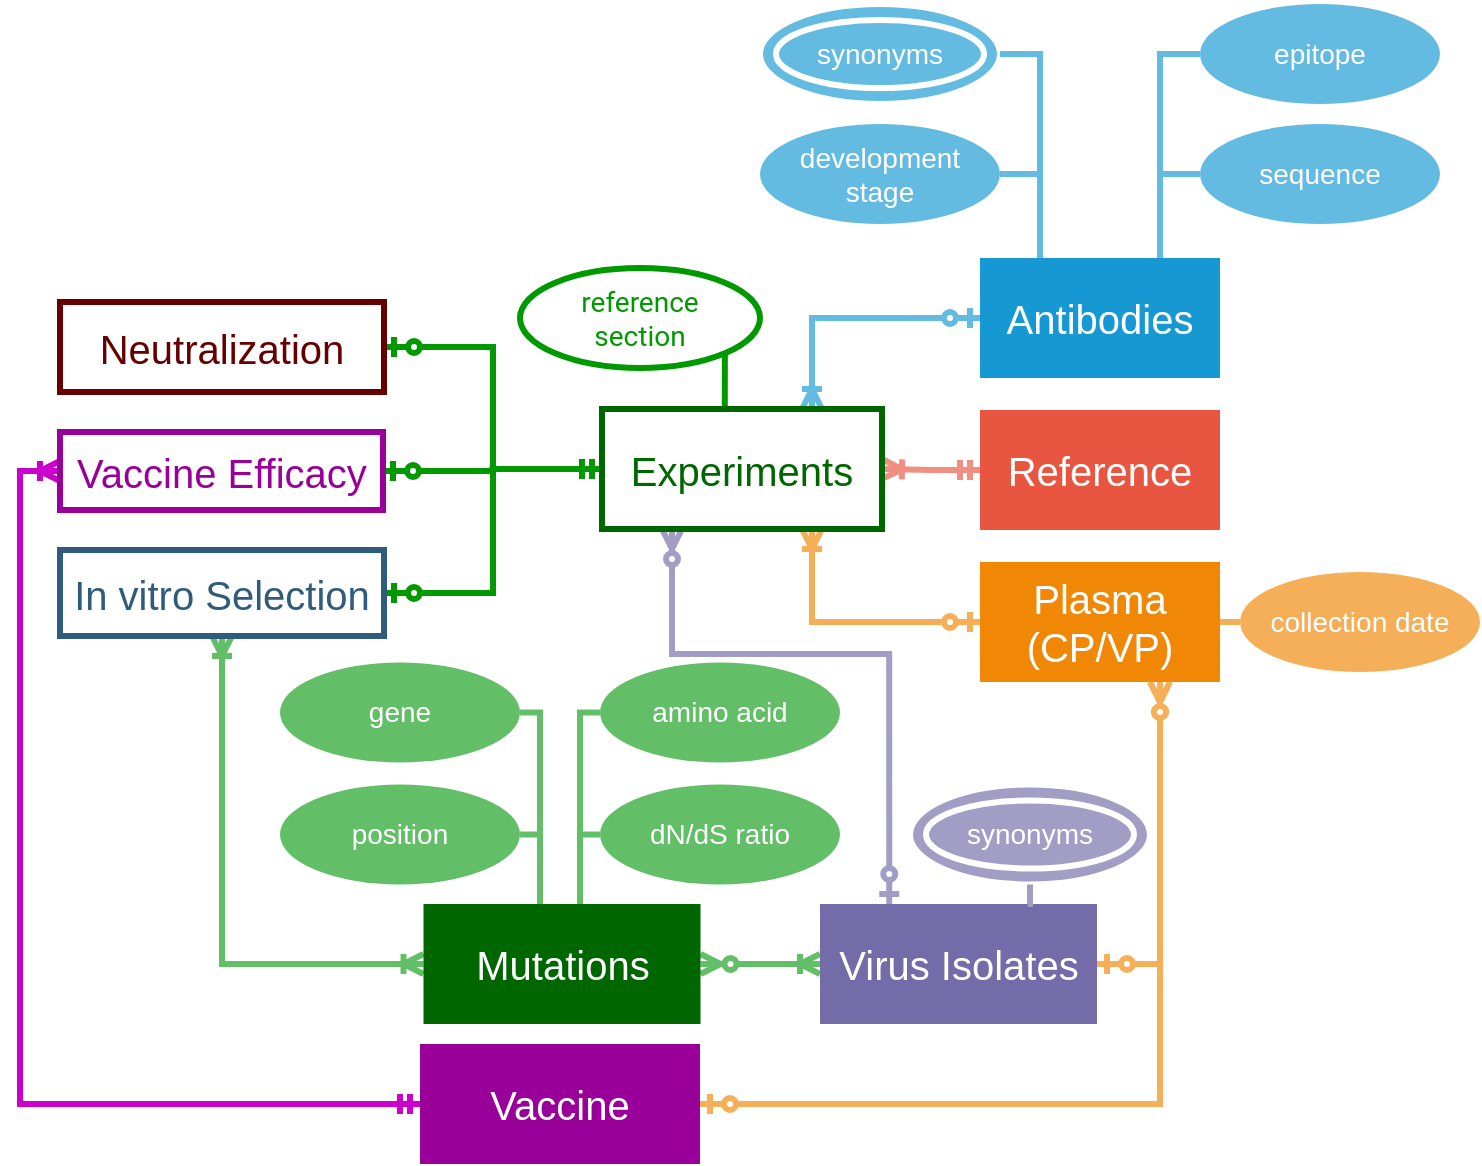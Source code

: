 <mxfile version="14.4.7" type="device"><diagram id="6a731a19-8d31-9384-78a2-239565b7b9f0" name="Page-1"><mxGraphModel dx="443" dy="1317" grid="1" gridSize="10" guides="1" tooltips="1" connect="1" arrows="1" fold="1" page="1" pageScale="1" pageWidth="1100" pageHeight="850" background="none" math="0" shadow="0"><root><mxCell id="0"/><mxCell id="1" parent="0"/><mxCell id="fvaxQrKXBU15W44Pk6EW-1768" style="edgeStyle=orthogonalEdgeStyle;rounded=0;jumpStyle=none;orthogonalLoop=1;jettySize=auto;html=1;exitX=0.75;exitY=1;exitDx=0;exitDy=0;startArrow=ERzeroToMany;startFill=1;endArrow=ERzeroToOne;endFill=1;strokeWidth=3;fontSize=14;fontColor=#5F8BAC;strokeColor=#F5AF58;entryX=1;entryY=0.5;entryDx=0;entryDy=0;" edge="1" parent="1" source="fvaxQrKXBU15W44Pk6EW-1640" target="fvaxQrKXBU15W44Pk6EW-1612"><mxGeometry relative="1" as="geometry"><mxPoint x="464" y="-65" as="targetPoint"/><Array as="points"><mxPoint x="755" y="-235"/></Array></mxGeometry></mxCell><mxCell id="fvaxQrKXBU15W44Pk6EW-1787" style="edgeStyle=orthogonalEdgeStyle;rounded=0;jumpStyle=none;orthogonalLoop=1;jettySize=auto;html=1;exitX=0.5;exitY=1;exitDx=0;exitDy=0;entryX=0;entryY=0.5;entryDx=0;entryDy=0;startArrow=ERoneToMany;startFill=0;endArrow=ERoneToMany;endFill=0;strokeColor=#63BF67;strokeWidth=3;fontSize=14;fontColor=#5F8BAC;" edge="1" parent="1" source="fvaxQrKXBU15W44Pk6EW-1748" target="fvaxQrKXBU15W44Pk6EW-1770"><mxGeometry relative="1" as="geometry"/></mxCell><mxCell id="fvaxQrKXBU15W44Pk6EW-1779" style="edgeStyle=orthogonalEdgeStyle;rounded=0;jumpStyle=none;orthogonalLoop=1;jettySize=auto;html=1;exitX=0;exitY=0.5;exitDx=0;exitDy=0;entryX=1;entryY=0.5;entryDx=0;entryDy=0;startArrow=ERmandOne;startFill=0;endArrow=ERzeroToOne;endFill=1;strokeWidth=3;fontSize=14;fontColor=#5F8BAC;strokeColor=#009900;" edge="1" parent="1" source="fvaxQrKXBU15W44Pk6EW-1778" target="fvaxQrKXBU15W44Pk6EW-1748"><mxGeometry relative="1" as="geometry"/></mxCell><mxCell id="fvaxQrKXBU15W44Pk6EW-1780" style="edgeStyle=orthogonalEdgeStyle;rounded=0;jumpStyle=none;orthogonalLoop=1;jettySize=auto;html=1;exitX=0;exitY=0.5;exitDx=0;exitDy=0;entryX=1;entryY=0.5;entryDx=0;entryDy=0;startArrow=ERmandOne;startFill=0;endArrow=ERzeroToOne;endFill=1;strokeWidth=3;fontSize=14;fontColor=#009900;strokeColor=#009900;" edge="1" parent="1" source="fvaxQrKXBU15W44Pk6EW-1778" target="fvaxQrKXBU15W44Pk6EW-1660"><mxGeometry relative="1" as="geometry"/></mxCell><mxCell id="fvaxQrKXBU15W44Pk6EW-1781" style="edgeStyle=orthogonalEdgeStyle;rounded=0;jumpStyle=none;orthogonalLoop=1;jettySize=auto;html=1;exitX=0;exitY=0.5;exitDx=0;exitDy=0;entryX=1;entryY=0.5;entryDx=0;entryDy=0;startArrow=ERmandOne;startFill=0;endArrow=ERzeroToOne;endFill=1;strokeWidth=3;fontSize=14;fontColor=#009900;strokeColor=#009900;" edge="1" parent="1" source="fvaxQrKXBU15W44Pk6EW-1778" target="fvaxQrKXBU15W44Pk6EW-1721"><mxGeometry relative="1" as="geometry"/></mxCell><mxCell id="fvaxQrKXBU15W44Pk6EW-1788" style="edgeStyle=orthogonalEdgeStyle;rounded=0;jumpStyle=none;orthogonalLoop=1;jettySize=auto;html=1;exitX=0.75;exitY=0;exitDx=0;exitDy=0;entryX=0;entryY=0.5;entryDx=0;entryDy=0;startArrow=ERoneToMany;startFill=0;endArrow=ERzeroToOne;endFill=1;strokeWidth=3;fontSize=14;fontColor=#5F8BAC;strokeColor=#64BBE2;" edge="1" parent="1" source="fvaxQrKXBU15W44Pk6EW-1778" target="fvaxQrKXBU15W44Pk6EW-1546"><mxGeometry relative="1" as="geometry"/></mxCell><mxCell id="fvaxQrKXBU15W44Pk6EW-1791" style="edgeStyle=orthogonalEdgeStyle;rounded=0;jumpStyle=none;orthogonalLoop=1;jettySize=auto;html=1;exitX=0.75;exitY=1;exitDx=0;exitDy=0;entryX=0;entryY=0.5;entryDx=0;entryDy=0;startArrow=ERoneToMany;startFill=0;endArrow=ERzeroToOne;endFill=1;strokeWidth=3;fontSize=14;fontColor=#5F8BAC;strokeColor=#F5AF58;" edge="1" parent="1" source="fvaxQrKXBU15W44Pk6EW-1778" target="fvaxQrKXBU15W44Pk6EW-1640"><mxGeometry relative="1" as="geometry"/></mxCell><mxCell id="fvaxQrKXBU15W44Pk6EW-1798" style="edgeStyle=orthogonalEdgeStyle;rounded=0;jumpStyle=none;orthogonalLoop=1;jettySize=auto;html=1;exitX=0.25;exitY=1;exitDx=0;exitDy=0;entryX=0.25;entryY=0;entryDx=0;entryDy=0;startArrow=ERzeroToMany;startFill=1;endArrow=ERzeroToOne;endFill=1;strokeColor=#A29DC5;strokeWidth=3;fontSize=14;fontColor=#009900;" edge="1" parent="1" source="fvaxQrKXBU15W44Pk6EW-1778" target="fvaxQrKXBU15W44Pk6EW-1612"><mxGeometry relative="1" as="geometry"><Array as="points"><mxPoint x="511" y="-390"/><mxPoint x="620" y="-390"/></Array></mxGeometry></mxCell><mxCell id="fvaxQrKXBU15W44Pk6EW-1785" style="edgeStyle=orthogonalEdgeStyle;rounded=0;jumpStyle=none;orthogonalLoop=1;jettySize=auto;html=1;exitX=0;exitY=0.5;exitDx=0;exitDy=0;entryX=0;entryY=0.5;entryDx=0;entryDy=0;startArrow=ERmandOne;startFill=0;endArrow=ERoneToMany;endFill=0;strokeWidth=3;fontSize=14;fontColor=#5F8BAC;strokeColor=#CC00CC;" edge="1" parent="1" source="fvaxQrKXBU15W44Pk6EW-1775" target="fvaxQrKXBU15W44Pk6EW-1660"><mxGeometry relative="1" as="geometry"/></mxCell><mxCell id="fvaxQrKXBU15W44Pk6EW-1786" style="edgeStyle=orthogonalEdgeStyle;rounded=0;jumpStyle=none;orthogonalLoop=1;jettySize=auto;html=1;startArrow=ERzeroToOne;startFill=1;endArrow=ERzeroToMany;endFill=1;strokeWidth=3;fontSize=14;fontColor=#5F8BAC;entryX=0.75;entryY=1;entryDx=0;entryDy=0;strokeColor=#F5AF58;exitX=1;exitY=0.5;exitDx=0;exitDy=0;" edge="1" parent="1" source="fvaxQrKXBU15W44Pk6EW-1775" target="fvaxQrKXBU15W44Pk6EW-1640"><mxGeometry relative="1" as="geometry"><mxPoint x="215" y="-95" as="sourcePoint"/><mxPoint x="735" y="-325" as="targetPoint"/><Array as="points"><mxPoint x="755" y="-165"/></Array></mxGeometry></mxCell><mxCell id="fvaxQrKXBU15W44Pk6EW-1775" value="&lt;font color=&quot;#ffffff&quot;&gt;&lt;span style=&quot;font-size: 20px&quot;&gt;Vaccine&lt;/span&gt;&lt;/font&gt;" style="rounded=0;whiteSpace=wrap;html=1;strokeColor=none;fillColor=#990099;" vertex="1" parent="1"><mxGeometry x="385" y="-195" width="140" height="60" as="geometry"/></mxCell><mxCell id="fvaxQrKXBU15W44Pk6EW-1790" style="edgeStyle=orthogonalEdgeStyle;rounded=0;jumpStyle=none;orthogonalLoop=1;jettySize=auto;html=1;exitX=0;exitY=0.5;exitDx=0;exitDy=0;entryX=1;entryY=0.5;entryDx=0;entryDy=0;startArrow=ERmandOne;startFill=0;endArrow=ERoneToMany;endFill=0;strokeWidth=3;fontSize=14;fontColor=#5F8BAC;strokeColor=#F08E81;" edge="1" parent="1" source="fvaxQrKXBU15W44Pk6EW-1659" target="fvaxQrKXBU15W44Pk6EW-1778"><mxGeometry relative="1" as="geometry"/></mxCell><mxCell id="fvaxQrKXBU15W44Pk6EW-1659" value="&lt;font color=&quot;#ffffff&quot;&gt;&lt;span style=&quot;font-size: 20px&quot;&gt;Reference&lt;br&gt;&lt;/span&gt;&lt;/font&gt;" style="rounded=0;whiteSpace=wrap;html=1;strokeColor=none;fillColor=#E85642;" vertex="1" parent="1"><mxGeometry x="665" y="-512" width="120" height="60" as="geometry"/></mxCell><mxCell id="fvaxQrKXBU15W44Pk6EW-1774" value="" style="edgeStyle=orthogonalEdgeStyle;rounded=0;jumpStyle=none;orthogonalLoop=1;jettySize=auto;html=1;startArrow=ERzeroToMany;startFill=1;endArrow=ERoneToMany;endFill=0;strokeColor=#63BF67;strokeWidth=3;fontSize=14;fontColor=#5F8BAC;entryX=0;entryY=0.5;entryDx=0;entryDy=0;exitX=1;exitY=0.5;exitDx=0;exitDy=0;" edge="1" parent="1" source="fvaxQrKXBU15W44Pk6EW-1770" target="fvaxQrKXBU15W44Pk6EW-1612"><mxGeometry x="295" y="-385.75" as="geometry"/></mxCell><mxCell id="fvaxQrKXBU15W44Pk6EW-1797" value="" style="group" vertex="1" connectable="0" parent="1"><mxGeometry x="315" y="-385.75" width="280" height="180.75" as="geometry"/></mxCell><mxCell id="fvaxQrKXBU15W44Pk6EW-1770" value="&lt;font color=&quot;#ffffff&quot;&gt;&lt;span style=&quot;font-size: 20px&quot;&gt;Mutations&lt;/span&gt;&lt;/font&gt;" style="rounded=0;whiteSpace=wrap;html=1;strokeColor=none;fillColor=#006600;" vertex="1" parent="fvaxQrKXBU15W44Pk6EW-1797"><mxGeometry x="71.75" y="120.75" width="138.5" height="60" as="geometry"/></mxCell><mxCell id="fvaxQrKXBU15W44Pk6EW-1620" value="&lt;font color=&quot;#ffffff&quot; size=&quot;1&quot;&gt;&lt;span style=&quot;font-size: 14px&quot;&gt;gene&lt;/span&gt;&lt;/font&gt;" style="ellipse;whiteSpace=wrap;html=1;strokeColor=none;fillColor=#63BF67;" vertex="1" parent="fvaxQrKXBU15W44Pk6EW-1797"><mxGeometry width="120" height="50" as="geometry"/></mxCell><mxCell id="fvaxQrKXBU15W44Pk6EW-1623" value="&lt;font color=&quot;#ffffff&quot; size=&quot;1&quot;&gt;&lt;span style=&quot;font-size: 14px&quot;&gt;position&lt;/span&gt;&lt;/font&gt;" style="ellipse;whiteSpace=wrap;html=1;strokeColor=none;fillColor=#63BF67;" vertex="1" parent="fvaxQrKXBU15W44Pk6EW-1797"><mxGeometry y="61" width="120" height="50" as="geometry"/></mxCell><mxCell id="fvaxQrKXBU15W44Pk6EW-1624" value="&lt;font color=&quot;#ffffff&quot; size=&quot;1&quot;&gt;&lt;span style=&quot;font-size: 14px&quot;&gt;amino acid&lt;/span&gt;&lt;/font&gt;" style="ellipse;whiteSpace=wrap;html=1;strokeColor=none;fillColor=#63BF67;" vertex="1" parent="fvaxQrKXBU15W44Pk6EW-1797"><mxGeometry x="160" width="120" height="50" as="geometry"/></mxCell><mxCell id="fvaxQrKXBU15W44Pk6EW-1771" value="&lt;font color=&quot;#ffffff&quot; size=&quot;1&quot;&gt;&lt;span style=&quot;font-size: 14px&quot;&gt;dN/dS ratio&lt;/span&gt;&lt;/font&gt;" style="ellipse;whiteSpace=wrap;html=1;strokeColor=none;fillColor=#63BF67;" vertex="1" parent="fvaxQrKXBU15W44Pk6EW-1797"><mxGeometry x="160" y="61" width="120" height="50" as="geometry"/></mxCell><mxCell id="fvaxQrKXBU15W44Pk6EW-1625" style="edgeStyle=orthogonalEdgeStyle;rounded=0;jumpStyle=none;orthogonalLoop=1;jettySize=auto;html=1;entryX=1;entryY=0.5;entryDx=0;entryDy=0;endArrow=none;endFill=0;strokeWidth=3;strokeColor=#63BF67;" edge="1" parent="fvaxQrKXBU15W44Pk6EW-1797" target="fvaxQrKXBU15W44Pk6EW-1620"><mxGeometry x="599" y="-556.5" as="geometry"><mxPoint x="130" y="120.75" as="sourcePoint"/><Array as="points"><mxPoint x="130" y="120.75"/><mxPoint x="130" y="24.75"/></Array></mxGeometry></mxCell><mxCell id="fvaxQrKXBU15W44Pk6EW-1626" style="edgeStyle=orthogonalEdgeStyle;rounded=0;jumpStyle=none;orthogonalLoop=1;jettySize=auto;html=1;endArrow=none;endFill=0;entryX=1;entryY=0.5;entryDx=0;entryDy=0;strokeWidth=3;strokeColor=#63BF67;" edge="1" parent="fvaxQrKXBU15W44Pk6EW-1797" target="fvaxQrKXBU15W44Pk6EW-1623"><mxGeometry x="599" y="-556.5" as="geometry"><mxPoint x="912.5" y="-278" as="targetPoint"/><mxPoint x="130" y="120.75" as="sourcePoint"/><Array as="points"><mxPoint x="130" y="120.75"/><mxPoint x="130" y="85.75"/></Array></mxGeometry></mxCell><mxCell id="fvaxQrKXBU15W44Pk6EW-1627" style="edgeStyle=orthogonalEdgeStyle;rounded=0;jumpStyle=none;orthogonalLoop=1;jettySize=auto;html=1;entryX=0;entryY=0.5;entryDx=0;entryDy=0;endArrow=none;endFill=0;strokeWidth=3;strokeColor=#63BF67;" edge="1" parent="fvaxQrKXBU15W44Pk6EW-1797" target="fvaxQrKXBU15W44Pk6EW-1624"><mxGeometry x="599" y="-556.5" as="geometry"><mxPoint x="150" y="120.75" as="sourcePoint"/><Array as="points"><mxPoint x="150" y="120.75"/><mxPoint x="150" y="24.75"/></Array></mxGeometry></mxCell><mxCell id="fvaxQrKXBU15W44Pk6EW-1772" style="edgeStyle=orthogonalEdgeStyle;rounded=0;jumpStyle=none;orthogonalLoop=1;jettySize=auto;html=1;exitX=0;exitY=0.5;exitDx=0;exitDy=0;startArrow=none;endArrow=none;endFill=0;strokeWidth=3;fontSize=11;fontColor=#000000;strokeColor=#63BF67;" edge="1" parent="fvaxQrKXBU15W44Pk6EW-1797" source="fvaxQrKXBU15W44Pk6EW-1771"><mxGeometry x="760" y="-407" as="geometry"><mxPoint x="150" y="120.75" as="targetPoint"/><Array as="points"><mxPoint x="150" y="85.75"/><mxPoint x="150" y="120.75"/></Array></mxGeometry></mxCell><mxCell id="fvaxQrKXBU15W44Pk6EW-1801" value="" style="group" vertex="1" connectable="0" parent="1"><mxGeometry x="585" y="-324.75" width="165" height="119.75" as="geometry"/></mxCell><mxCell id="fvaxQrKXBU15W44Pk6EW-1615" value="&lt;font color=&quot;#ffffff&quot; size=&quot;1&quot;&gt;&lt;span&gt;&lt;span style=&quot;font-size: 14px&quot;&gt;synonyms&lt;/span&gt;&lt;/span&gt;&lt;/font&gt;" style="ellipse;shape=doubleEllipse;margin=8;whiteSpace=wrap;html=1;align=center;fillColor=#A29DC5;strokeColor=#FFFFFF;strokeWidth=3;fontStyle=0" vertex="1" parent="fvaxQrKXBU15W44Pk6EW-1801"><mxGeometry x="45" width="120" height="50" as="geometry"/></mxCell><mxCell id="fvaxQrKXBU15W44Pk6EW-1612" value="&lt;font color=&quot;#ffffff&quot;&gt;&lt;span style=&quot;font-size: 20px&quot;&gt;Virus Isolates&lt;/span&gt;&lt;/font&gt;" style="rounded=0;whiteSpace=wrap;html=1;strokeColor=none;fillColor=#736CA8;" vertex="1" parent="fvaxQrKXBU15W44Pk6EW-1801"><mxGeometry y="59.75" width="138.5" height="60" as="geometry"/></mxCell><mxCell id="fvaxQrKXBU15W44Pk6EW-1800" style="edgeStyle=orthogonalEdgeStyle;rounded=0;jumpStyle=none;orthogonalLoop=1;jettySize=auto;html=1;exitX=0.75;exitY=0;exitDx=0;exitDy=0;entryX=0.5;entryY=1;entryDx=0;entryDy=0;startArrow=none;startFill=0;endArrow=none;endFill=0;strokeColor=#A29DC5;strokeWidth=3;fontSize=14;fontColor=#009900;" edge="1" parent="fvaxQrKXBU15W44Pk6EW-1801" source="fvaxQrKXBU15W44Pk6EW-1612" target="fvaxQrKXBU15W44Pk6EW-1615"><mxGeometry relative="1" as="geometry"/></mxCell><mxCell id="fvaxQrKXBU15W44Pk6EW-1802" value="" style="group" vertex="1" connectable="0" parent="1"><mxGeometry x="665" y="-436" width="250" height="60" as="geometry"/></mxCell><mxCell id="fvaxQrKXBU15W44Pk6EW-1654" value="&lt;font color=&quot;#ffffff&quot;&gt;&lt;span style=&quot;font-size: 14px&quot;&gt;collection date&lt;/span&gt;&lt;/font&gt;" style="ellipse;whiteSpace=wrap;html=1;strokeColor=none;fillColor=#F5AF58;" vertex="1" parent="fvaxQrKXBU15W44Pk6EW-1802"><mxGeometry x="130" y="5" width="120" height="50" as="geometry"/></mxCell><mxCell id="fvaxQrKXBU15W44Pk6EW-1640" value="&lt;font color=&quot;#ffffff&quot;&gt;&lt;span style=&quot;font-size: 20px&quot;&gt;Plasma&lt;br&gt;(CP/VP)&lt;br&gt;&lt;/span&gt;&lt;/font&gt;" style="rounded=0;whiteSpace=wrap;html=1;strokeColor=none;fillColor=#F08705;" vertex="1" parent="fvaxQrKXBU15W44Pk6EW-1802"><mxGeometry width="120" height="60" as="geometry"/></mxCell><mxCell id="fvaxQrKXBU15W44Pk6EW-1655" style="edgeStyle=orthogonalEdgeStyle;rounded=0;jumpStyle=none;orthogonalLoop=1;jettySize=auto;html=1;exitX=1;exitY=0.5;exitDx=0;exitDy=0;entryX=0;entryY=0.5;entryDx=0;entryDy=0;startArrow=none;startFill=0;endArrow=none;endFill=0;strokeColor=#F5AF58;strokeWidth=3;" edge="1" parent="fvaxQrKXBU15W44Pk6EW-1802" source="fvaxQrKXBU15W44Pk6EW-1640" target="fvaxQrKXBU15W44Pk6EW-1654"><mxGeometry x="883.5" y="-821" as="geometry"/></mxCell><mxCell id="fvaxQrKXBU15W44Pk6EW-1803" value="" style="group" vertex="1" connectable="0" parent="1"><mxGeometry x="555" y="-715" width="340" height="187" as="geometry"/></mxCell><mxCell id="fvaxQrKXBU15W44Pk6EW-1546" value="&lt;font color=&quot;#ffffff&quot; style=&quot;font-size: 20px&quot;&gt;Antibodies&lt;/font&gt;" style="rounded=0;whiteSpace=wrap;html=1;fillColor=#1699D3;strokeColor=none;" vertex="1" parent="fvaxQrKXBU15W44Pk6EW-1803"><mxGeometry x="110" y="127" width="120" height="60" as="geometry"/></mxCell><mxCell id="fvaxQrKXBU15W44Pk6EW-1556" value="&lt;font color=&quot;#ffffff&quot;&gt;&lt;span style=&quot;font-size: 14px&quot;&gt;development stage&lt;/span&gt;&lt;/font&gt;" style="ellipse;whiteSpace=wrap;html=1;strokeColor=none;fillColor=#64BBE2;" vertex="1" parent="fvaxQrKXBU15W44Pk6EW-1803"><mxGeometry y="60" width="120" height="50" as="geometry"/></mxCell><mxCell id="fvaxQrKXBU15W44Pk6EW-1590" value="&lt;font color=&quot;#ffffff&quot;&gt;&lt;span style=&quot;font-size: 14px&quot;&gt;sequence&lt;/span&gt;&lt;/font&gt;" style="ellipse;whiteSpace=wrap;html=1;strokeColor=none;fillColor=#64BBE2;" vertex="1" parent="fvaxQrKXBU15W44Pk6EW-1803"><mxGeometry x="220" y="60" width="120" height="50" as="geometry"/></mxCell><mxCell id="fvaxQrKXBU15W44Pk6EW-1603" value="&lt;font color=&quot;#ffffff&quot;&gt;&lt;span style=&quot;font-size: 14px&quot;&gt;synonyms&lt;/span&gt;&lt;/font&gt;" style="ellipse;shape=doubleEllipse;margin=8;whiteSpace=wrap;html=1;align=center;fillColor=#64BBE2;strokeColor=#FFFFFF;strokeWidth=3;" vertex="1" parent="fvaxQrKXBU15W44Pk6EW-1803"><mxGeometry width="120" height="50" as="geometry"/></mxCell><mxCell id="fvaxQrKXBU15W44Pk6EW-1604" value="&lt;font style=&quot;font-size: 14px&quot; color=&quot;#ffffff&quot;&gt;epitope&lt;/font&gt;" style="ellipse;whiteSpace=wrap;html=1;strokeColor=none;fillColor=#64BBE2;" vertex="1" parent="fvaxQrKXBU15W44Pk6EW-1803"><mxGeometry x="220" width="120" height="50" as="geometry"/></mxCell><mxCell id="fvaxQrKXBU15W44Pk6EW-1557" style="edgeStyle=orthogonalEdgeStyle;rounded=0;orthogonalLoop=1;jettySize=auto;html=1;exitX=0.25;exitY=0;exitDx=0;exitDy=0;entryX=1;entryY=0.5;entryDx=0;entryDy=0;endArrow=none;endFill=0;strokeColor=#64BBE2;strokeWidth=3;" edge="1" parent="fvaxQrKXBU15W44Pk6EW-1803" source="fvaxQrKXBU15W44Pk6EW-1546" target="fvaxQrKXBU15W44Pk6EW-1556"><mxGeometry x="895" y="-1957" as="geometry"/></mxCell><mxCell id="fvaxQrKXBU15W44Pk6EW-1592" style="edgeStyle=orthogonalEdgeStyle;rounded=0;orthogonalLoop=1;jettySize=auto;html=1;exitX=0.75;exitY=0;exitDx=0;exitDy=0;entryX=0;entryY=0.5;entryDx=0;entryDy=0;endArrow=none;endFill=0;strokeWidth=3;strokeColor=#64BBE2" edge="1" parent="fvaxQrKXBU15W44Pk6EW-1803" source="fvaxQrKXBU15W44Pk6EW-1546" target="fvaxQrKXBU15W44Pk6EW-1590"><mxGeometry x="895" y="-1957" as="geometry"/></mxCell><mxCell id="fvaxQrKXBU15W44Pk6EW-1611" style="edgeStyle=orthogonalEdgeStyle;rounded=0;jumpStyle=none;orthogonalLoop=1;jettySize=auto;html=1;exitX=0.25;exitY=0;exitDx=0;exitDy=0;entryX=1;entryY=0.5;entryDx=0;entryDy=0;endArrow=none;endFill=0;strokeColor=#64BBE2;strokeWidth=3;" edge="1" parent="fvaxQrKXBU15W44Pk6EW-1803" source="fvaxQrKXBU15W44Pk6EW-1546" target="fvaxQrKXBU15W44Pk6EW-1603"><mxGeometry x="895" y="-1957" as="geometry"/></mxCell><mxCell id="fvaxQrKXBU15W44Pk6EW-1605" style="edgeStyle=orthogonalEdgeStyle;rounded=0;jumpStyle=none;orthogonalLoop=1;jettySize=auto;html=1;exitX=0.75;exitY=0;exitDx=0;exitDy=0;entryX=0;entryY=0.5;entryDx=0;entryDy=0;endArrow=none;endFill=0;strokeColor=#64BBE2;strokeWidth=3;" edge="1" parent="fvaxQrKXBU15W44Pk6EW-1803" source="fvaxQrKXBU15W44Pk6EW-1546" target="fvaxQrKXBU15W44Pk6EW-1604"><mxGeometry x="895" y="-1957" as="geometry"/></mxCell><mxCell id="fvaxQrKXBU15W44Pk6EW-1804" value="" style="group" vertex="1" connectable="0" parent="1"><mxGeometry x="435" y="-583" width="181" height="130.5" as="geometry"/></mxCell><mxCell id="fvaxQrKXBU15W44Pk6EW-1807" style="edgeStyle=orthogonalEdgeStyle;rounded=0;jumpStyle=none;orthogonalLoop=1;jettySize=auto;html=1;exitX=0.5;exitY=0;exitDx=0;exitDy=0;entryX=1;entryY=1;entryDx=0;entryDy=0;startArrow=none;startFill=0;endArrow=none;endFill=0;strokeWidth=3;fontSize=14;fontColor=#009900;strokeColor=#009900;" edge="1" parent="fvaxQrKXBU15W44Pk6EW-1804" source="fvaxQrKXBU15W44Pk6EW-1778" target="fvaxQrKXBU15W44Pk6EW-1723"><mxGeometry relative="1" as="geometry"/></mxCell><mxCell id="fvaxQrKXBU15W44Pk6EW-1778" value="&lt;span style=&quot;font-size: 20px&quot;&gt;Experiments&lt;/span&gt;" style="rounded=0;whiteSpace=wrap;html=1;fillColor=#FFFFFF;strokeWidth=3;fontStyle=0;strokeColor=#006600;fontColor=#006600;" vertex="1" parent="fvaxQrKXBU15W44Pk6EW-1804"><mxGeometry x="41" y="70.5" width="140" height="60" as="geometry"/></mxCell><mxCell id="fvaxQrKXBU15W44Pk6EW-1723" value="&lt;div&gt;&lt;font face=&quot;roboto, arial, sans-serif&quot;&gt;&lt;span style=&quot;font-size: 14px ; background-color: rgb(255 , 255 , 255)&quot;&gt;reference&lt;/span&gt;&lt;/font&gt;&lt;/div&gt;&lt;div&gt;&lt;font face=&quot;roboto, arial, sans-serif&quot;&gt;&lt;span style=&quot;font-size: 14px ; background-color: rgb(255 , 255 , 255)&quot;&gt;section&lt;/span&gt;&lt;/font&gt;&lt;/div&gt;" style="ellipse;whiteSpace=wrap;html=1;strokeWidth=3;fillColor=#FFFFFF;align=center;fontStyle=0;strokeColor=#009900;fontColor=#009900;" vertex="1" parent="fvaxQrKXBU15W44Pk6EW-1804"><mxGeometry width="120" height="50" as="geometry"/></mxCell><mxCell id="fvaxQrKXBU15W44Pk6EW-1805" value="" style="group" vertex="1" connectable="0" parent="1"><mxGeometry x="205" y="-566" width="162" height="167" as="geometry"/></mxCell><mxCell id="fvaxQrKXBU15W44Pk6EW-1660" value="&lt;span style=&quot;font-size: 20px;&quot;&gt;Vaccine Efficacy&lt;/span&gt;&lt;font&gt;&lt;span style=&quot;font-size: 20px&quot;&gt;&lt;br&gt;&lt;/span&gt;&lt;/font&gt;" style="rounded=0;whiteSpace=wrap;html=1;fillColor=#FFFFFF;strokeWidth=3;fontColor=#990099;strokeColor=#990099;" vertex="1" parent="fvaxQrKXBU15W44Pk6EW-1805"><mxGeometry y="65" width="161.5" height="39" as="geometry"/></mxCell><mxCell id="fvaxQrKXBU15W44Pk6EW-1748" value="&lt;span style=&quot;font-size: 20px;&quot;&gt;In vitro Selection&lt;/span&gt;" style="rounded=0;whiteSpace=wrap;html=1;fillColor=#FFFFFF;strokeWidth=3;fontStyle=0;strokeColor=#2F5B7C;fontColor=#2F5B7C;" vertex="1" parent="fvaxQrKXBU15W44Pk6EW-1805"><mxGeometry y="124" width="162" height="43" as="geometry"/></mxCell><mxCell id="fvaxQrKXBU15W44Pk6EW-1721" value="&lt;span style=&quot;font-size: 20px;&quot;&gt;Neutralization&lt;/span&gt;&lt;span style=&quot;font-size: 20px&quot;&gt;&lt;font&gt;&lt;br&gt;&lt;/font&gt;&lt;/span&gt;" style="rounded=0;whiteSpace=wrap;html=1;fillColor=#FFFFFF;strokeWidth=3;strokeColor=#660000;fontStyle=0;fontColor=#660000;" vertex="1" parent="fvaxQrKXBU15W44Pk6EW-1805"><mxGeometry width="162" height="45" as="geometry"/></mxCell></root></mxGraphModel></diagram></mxfile>